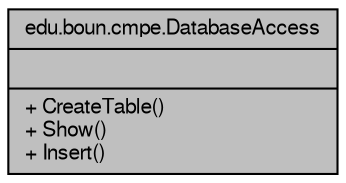 digraph "edu.boun.cmpe.DatabaseAccess"
{
  bgcolor="transparent";
  edge [fontname="FreeSans",fontsize="10",labelfontname="FreeSans",labelfontsize="10"];
  node [fontname="FreeSans",fontsize="10",shape=record];
  Node1 [label="{edu.boun.cmpe.DatabaseAccess\n||+ CreateTable()\l+ Show()\l+ Insert()\l}",height=0.2,width=0.4,color="black", fillcolor="grey75", style="filled", fontcolor="black"];
}
